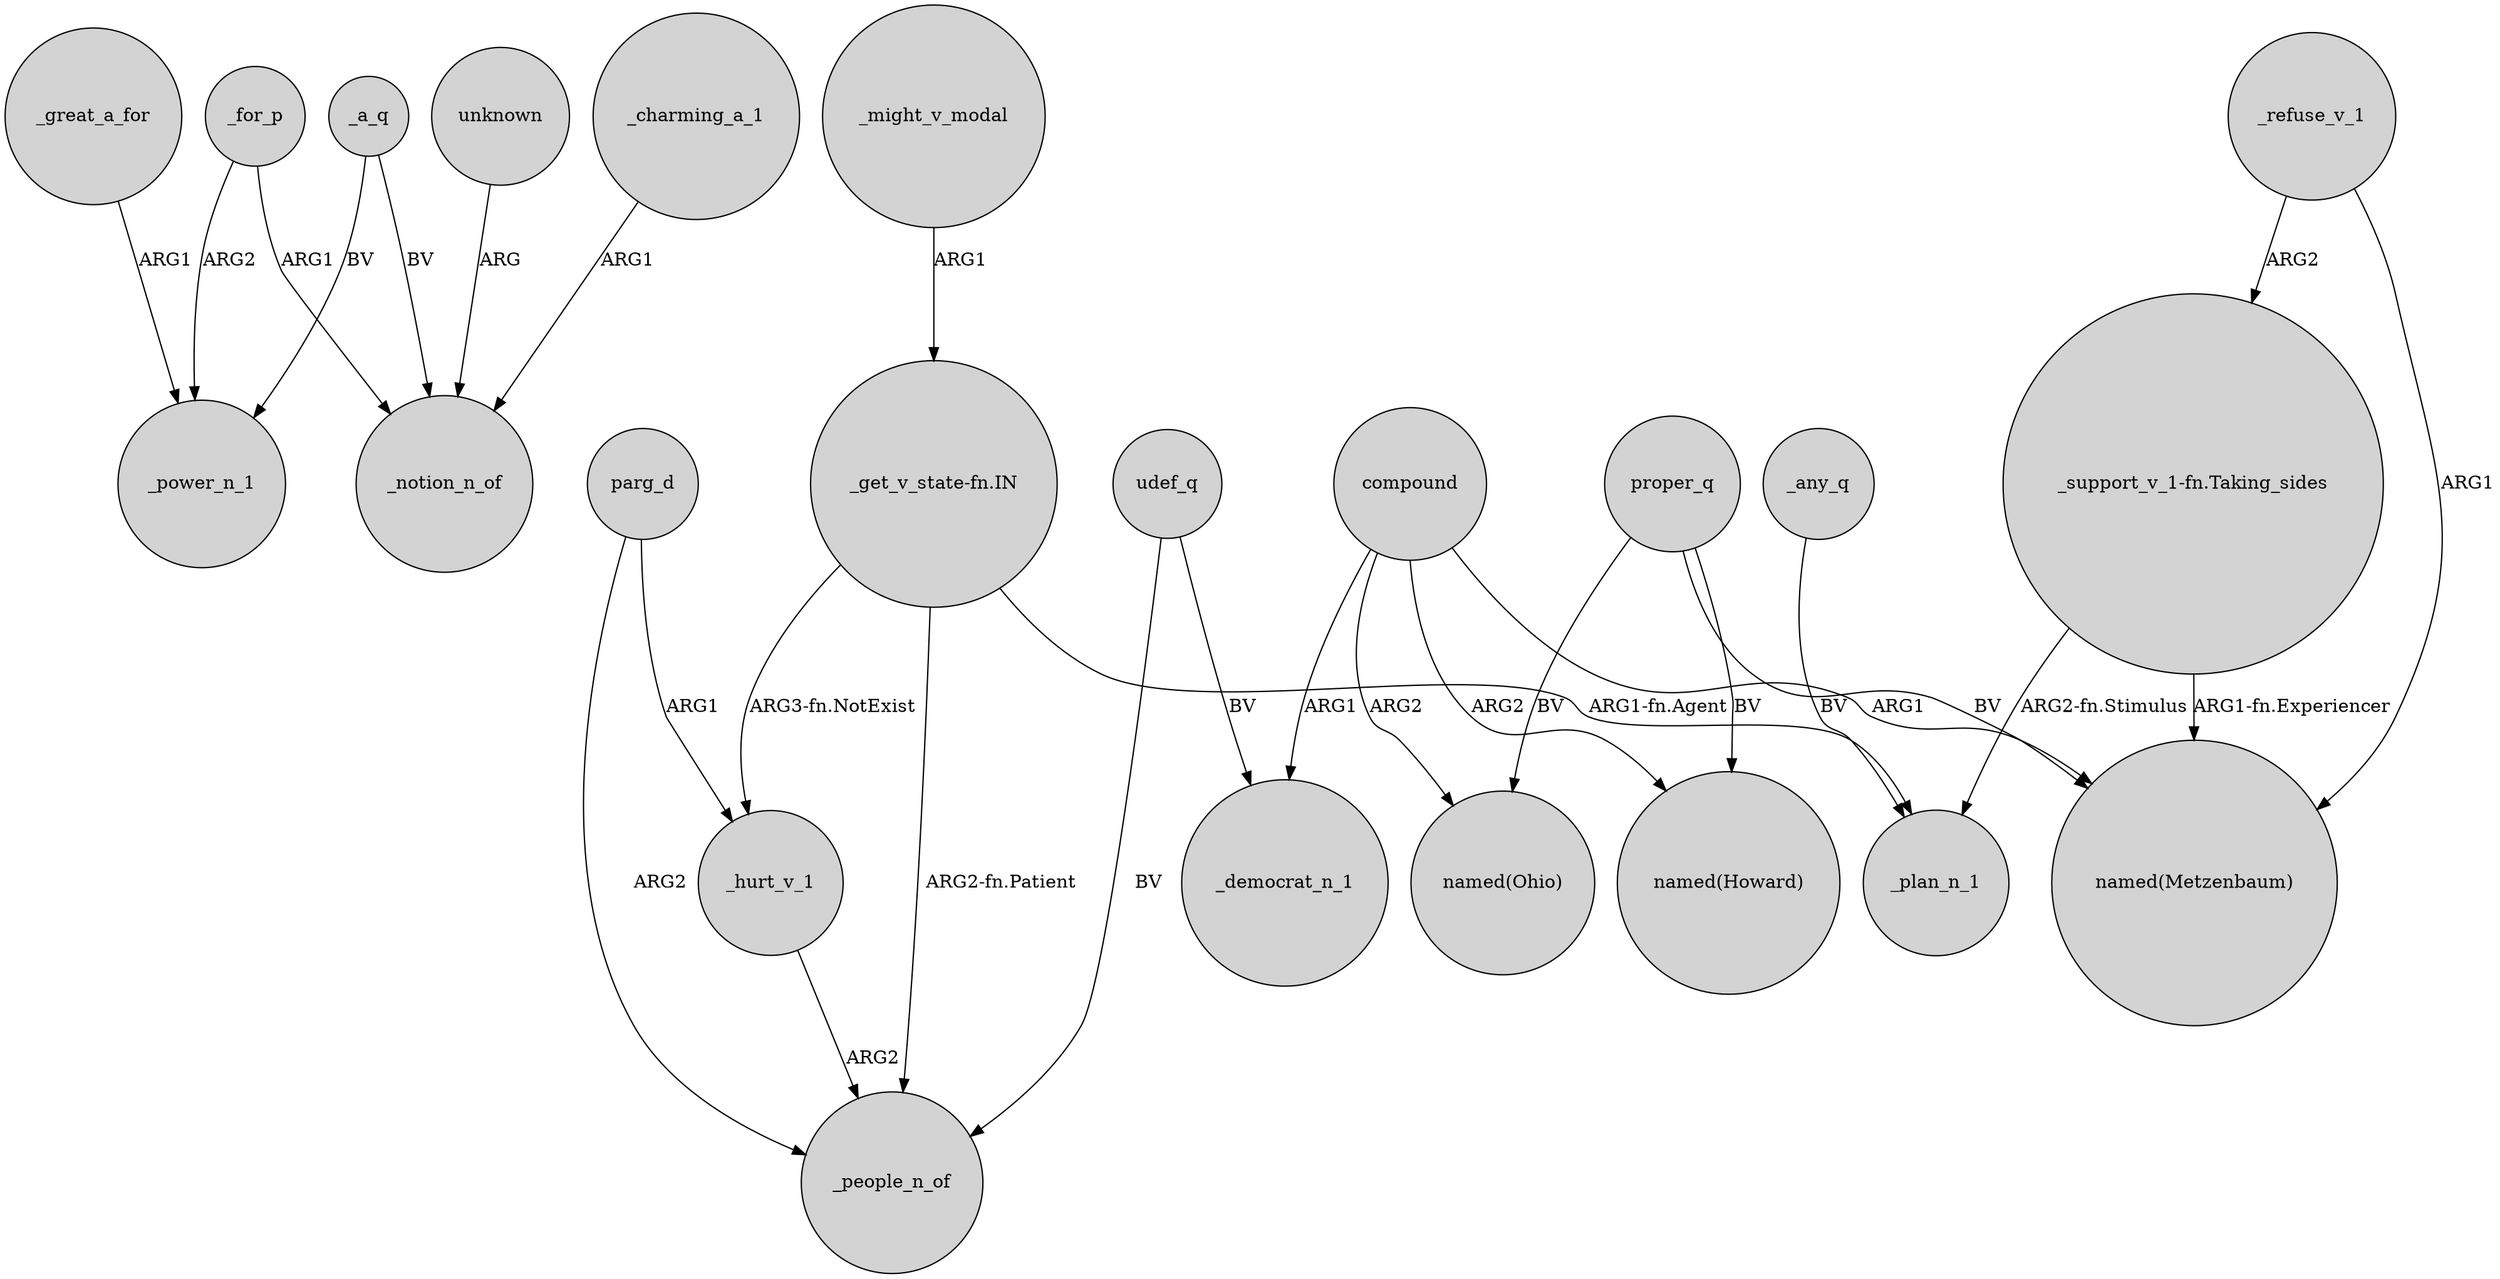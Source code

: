 digraph {
	node [shape=circle style=filled]
	_great_a_for -> _power_n_1 [label=ARG1]
	parg_d -> _hurt_v_1 [label=ARG1]
	udef_q -> _democrat_n_1 [label=BV]
	_any_q -> _plan_n_1 [label=BV]
	_for_p -> _notion_n_of [label=ARG1]
	proper_q -> "named(Ohio)" [label=BV]
	_a_q -> _power_n_1 [label=BV]
	_refuse_v_1 -> "_support_v_1-fn.Taking_sides" [label=ARG2]
	"_support_v_1-fn.Taking_sides" -> "named(Metzenbaum)" [label="ARG1-fn.Experiencer"]
	"_get_v_state-fn.IN" -> _people_n_of [label="ARG2-fn.Patient"]
	_for_p -> _power_n_1 [label=ARG2]
	udef_q -> _people_n_of [label=BV]
	unknown -> _notion_n_of [label=ARG]
	compound -> "named(Ohio)" [label=ARG2]
	_refuse_v_1 -> "named(Metzenbaum)" [label=ARG1]
	compound -> _democrat_n_1 [label=ARG1]
	parg_d -> _people_n_of [label=ARG2]
	compound -> "named(Howard)" [label=ARG2]
	proper_q -> "named(Metzenbaum)" [label=BV]
	_a_q -> _notion_n_of [label=BV]
	_hurt_v_1 -> _people_n_of [label=ARG2]
	"_get_v_state-fn.IN" -> _hurt_v_1 [label="ARG3-fn.NotExist"]
	"_support_v_1-fn.Taking_sides" -> _plan_n_1 [label="ARG2-fn.Stimulus"]
	compound -> "named(Metzenbaum)" [label=ARG1]
	_charming_a_1 -> _notion_n_of [label=ARG1]
	proper_q -> "named(Howard)" [label=BV]
	"_get_v_state-fn.IN" -> _plan_n_1 [label="ARG1-fn.Agent"]
	_might_v_modal -> "_get_v_state-fn.IN" [label=ARG1]
}
